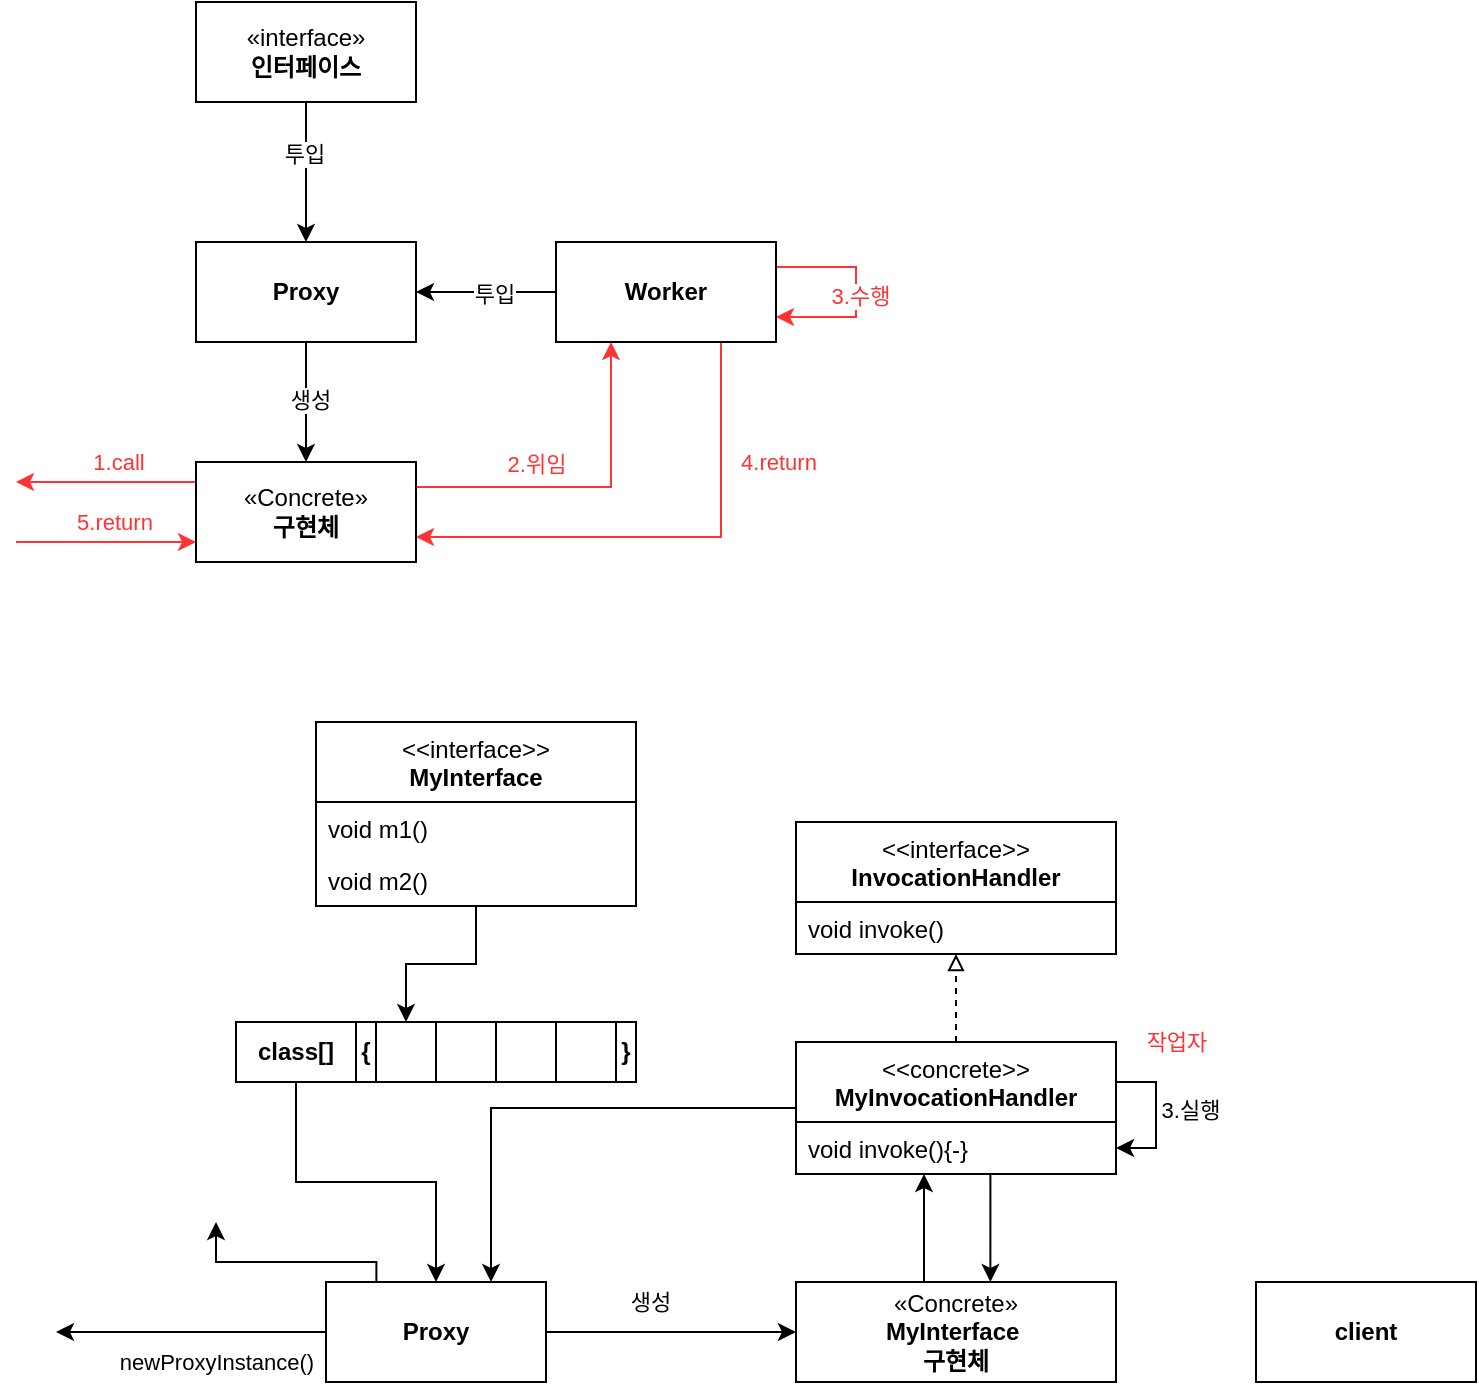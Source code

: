 <mxfile version="24.6.4" type="device">
  <diagram name="페이지-1" id="i7mIVDMwZY8ddmSB2-Eb">
    <mxGraphModel dx="1064" dy="810" grid="1" gridSize="10" guides="1" tooltips="1" connect="1" arrows="1" fold="1" page="1" pageScale="1" pageWidth="827" pageHeight="1169" math="0" shadow="0">
      <root>
        <mxCell id="0" />
        <mxCell id="1" parent="0" />
        <mxCell id="MpTgkQGHD9kvxme9Fb2c-7" value="" style="edgeStyle=orthogonalEdgeStyle;rounded=0;orthogonalLoop=1;jettySize=auto;html=1;" edge="1" parent="1" source="MpTgkQGHD9kvxme9Fb2c-1" target="MpTgkQGHD9kvxme9Fb2c-2">
          <mxGeometry relative="1" as="geometry" />
        </mxCell>
        <mxCell id="MpTgkQGHD9kvxme9Fb2c-11" value="투입" style="edgeLabel;html=1;align=center;verticalAlign=middle;resizable=0;points=[];" vertex="1" connectable="0" parent="MpTgkQGHD9kvxme9Fb2c-7">
          <mxGeometry x="-0.257" y="-1" relative="1" as="geometry">
            <mxPoint as="offset" />
          </mxGeometry>
        </mxCell>
        <mxCell id="MpTgkQGHD9kvxme9Fb2c-1" value="«interface»&lt;br&gt;&lt;b&gt;인터페이스&lt;/b&gt;" style="html=1;whiteSpace=wrap;" vertex="1" parent="1">
          <mxGeometry x="160" y="160" width="110" height="50" as="geometry" />
        </mxCell>
        <mxCell id="MpTgkQGHD9kvxme9Fb2c-8" value="" style="edgeStyle=orthogonalEdgeStyle;rounded=0;orthogonalLoop=1;jettySize=auto;html=1;" edge="1" parent="1" source="MpTgkQGHD9kvxme9Fb2c-2" target="MpTgkQGHD9kvxme9Fb2c-3">
          <mxGeometry relative="1" as="geometry" />
        </mxCell>
        <mxCell id="MpTgkQGHD9kvxme9Fb2c-9" value="생성" style="edgeLabel;html=1;align=center;verticalAlign=middle;resizable=0;points=[];" vertex="1" connectable="0" parent="MpTgkQGHD9kvxme9Fb2c-8">
          <mxGeometry x="-0.033" y="2" relative="1" as="geometry">
            <mxPoint as="offset" />
          </mxGeometry>
        </mxCell>
        <mxCell id="MpTgkQGHD9kvxme9Fb2c-2" value="Proxy" style="html=1;whiteSpace=wrap;fontStyle=1" vertex="1" parent="1">
          <mxGeometry x="160" y="280" width="110" height="50" as="geometry" />
        </mxCell>
        <mxCell id="MpTgkQGHD9kvxme9Fb2c-13" style="edgeStyle=orthogonalEdgeStyle;rounded=0;orthogonalLoop=1;jettySize=auto;html=1;entryX=0.25;entryY=1;entryDx=0;entryDy=0;exitX=1;exitY=0.25;exitDx=0;exitDy=0;strokeColor=#FF3333;" edge="1" parent="1" source="MpTgkQGHD9kvxme9Fb2c-3" target="MpTgkQGHD9kvxme9Fb2c-4">
          <mxGeometry relative="1" as="geometry" />
        </mxCell>
        <mxCell id="MpTgkQGHD9kvxme9Fb2c-18" value="2.위임" style="edgeLabel;html=1;align=center;verticalAlign=middle;resizable=0;points=[];fontColor=#FF3333;" vertex="1" connectable="0" parent="MpTgkQGHD9kvxme9Fb2c-13">
          <mxGeometry x="-0.471" y="5" relative="1" as="geometry">
            <mxPoint x="15" y="-7" as="offset" />
          </mxGeometry>
        </mxCell>
        <mxCell id="MpTgkQGHD9kvxme9Fb2c-19" style="edgeStyle=orthogonalEdgeStyle;rounded=0;orthogonalLoop=1;jettySize=auto;html=1;exitX=-0.002;exitY=0.199;exitDx=0;exitDy=0;exitPerimeter=0;strokeColor=#FF3333;" edge="1" parent="1" source="MpTgkQGHD9kvxme9Fb2c-3">
          <mxGeometry relative="1" as="geometry">
            <mxPoint x="70" y="400" as="targetPoint" />
            <Array as="points" />
          </mxGeometry>
        </mxCell>
        <mxCell id="MpTgkQGHD9kvxme9Fb2c-21" value="1.call" style="edgeLabel;html=1;align=center;verticalAlign=middle;resizable=0;points=[];fontColor=#FF3333;" vertex="1" connectable="0" parent="MpTgkQGHD9kvxme9Fb2c-19">
          <mxGeometry x="-0.126" relative="1" as="geometry">
            <mxPoint y="-10" as="offset" />
          </mxGeometry>
        </mxCell>
        <mxCell id="MpTgkQGHD9kvxme9Fb2c-3" value="«Concrete»&lt;br&gt;&lt;b&gt;구현체&lt;/b&gt;" style="html=1;whiteSpace=wrap;" vertex="1" parent="1">
          <mxGeometry x="160" y="390" width="110" height="50" as="geometry" />
        </mxCell>
        <mxCell id="MpTgkQGHD9kvxme9Fb2c-10" value="" style="edgeStyle=orthogonalEdgeStyle;rounded=0;orthogonalLoop=1;jettySize=auto;html=1;" edge="1" parent="1" source="MpTgkQGHD9kvxme9Fb2c-4" target="MpTgkQGHD9kvxme9Fb2c-2">
          <mxGeometry relative="1" as="geometry" />
        </mxCell>
        <mxCell id="MpTgkQGHD9kvxme9Fb2c-12" value="투입" style="edgeLabel;html=1;align=center;verticalAlign=middle;resizable=0;points=[];" vertex="1" connectable="0" parent="MpTgkQGHD9kvxme9Fb2c-10">
          <mxGeometry x="-0.114" y="1" relative="1" as="geometry">
            <mxPoint as="offset" />
          </mxGeometry>
        </mxCell>
        <mxCell id="MpTgkQGHD9kvxme9Fb2c-14" style="edgeStyle=orthogonalEdgeStyle;rounded=0;orthogonalLoop=1;jettySize=auto;html=1;entryX=1;entryY=0.75;entryDx=0;entryDy=0;exitX=0.75;exitY=1;exitDx=0;exitDy=0;strokeColor=#FF3333;" edge="1" parent="1" source="MpTgkQGHD9kvxme9Fb2c-4" target="MpTgkQGHD9kvxme9Fb2c-3">
          <mxGeometry relative="1" as="geometry" />
        </mxCell>
        <mxCell id="MpTgkQGHD9kvxme9Fb2c-17" value="4.return" style="edgeLabel;html=1;align=center;verticalAlign=middle;resizable=0;points=[];fontColor=#FF3333;" vertex="1" connectable="0" parent="MpTgkQGHD9kvxme9Fb2c-14">
          <mxGeometry x="-0.52" y="1" relative="1" as="geometry">
            <mxPoint x="27" as="offset" />
          </mxGeometry>
        </mxCell>
        <mxCell id="MpTgkQGHD9kvxme9Fb2c-15" style="edgeStyle=orthogonalEdgeStyle;rounded=0;orthogonalLoop=1;jettySize=auto;html=1;exitX=1;exitY=0.25;exitDx=0;exitDy=0;entryX=1;entryY=0.75;entryDx=0;entryDy=0;strokeColor=#FF3333;" edge="1" parent="1" source="MpTgkQGHD9kvxme9Fb2c-4" target="MpTgkQGHD9kvxme9Fb2c-4">
          <mxGeometry relative="1" as="geometry">
            <mxPoint x="560" y="390" as="targetPoint" />
            <Array as="points">
              <mxPoint x="490" y="293" />
              <mxPoint x="490" y="318" />
            </Array>
          </mxGeometry>
        </mxCell>
        <mxCell id="MpTgkQGHD9kvxme9Fb2c-16" value="3.수행" style="edgeLabel;html=1;align=center;verticalAlign=middle;resizable=0;points=[];fontColor=#FF3333;" vertex="1" connectable="0" parent="MpTgkQGHD9kvxme9Fb2c-15">
          <mxGeometry x="0.038" y="2" relative="1" as="geometry">
            <mxPoint as="offset" />
          </mxGeometry>
        </mxCell>
        <mxCell id="MpTgkQGHD9kvxme9Fb2c-4" value="Worker" style="html=1;whiteSpace=wrap;fontStyle=1" vertex="1" parent="1">
          <mxGeometry x="340" y="280" width="110" height="50" as="geometry" />
        </mxCell>
        <mxCell id="MpTgkQGHD9kvxme9Fb2c-20" style="edgeStyle=orthogonalEdgeStyle;rounded=0;orthogonalLoop=1;jettySize=auto;html=1;strokeColor=#FF3333;" edge="1" parent="1">
          <mxGeometry relative="1" as="geometry">
            <mxPoint x="160" y="430" as="targetPoint" />
            <mxPoint x="70" y="430" as="sourcePoint" />
            <Array as="points">
              <mxPoint x="160" y="430" />
            </Array>
          </mxGeometry>
        </mxCell>
        <mxCell id="MpTgkQGHD9kvxme9Fb2c-22" value="5.return" style="edgeLabel;html=1;align=center;verticalAlign=middle;resizable=0;points=[];fontColor=#FF3333;" vertex="1" connectable="0" parent="MpTgkQGHD9kvxme9Fb2c-20">
          <mxGeometry x="0.094" y="-1" relative="1" as="geometry">
            <mxPoint y="-11" as="offset" />
          </mxGeometry>
        </mxCell>
        <mxCell id="MpTgkQGHD9kvxme9Fb2c-41" style="edgeStyle=orthogonalEdgeStyle;rounded=0;orthogonalLoop=1;jettySize=auto;html=1;entryX=0.5;entryY=0;entryDx=0;entryDy=0;" edge="1" parent="1" source="MpTgkQGHD9kvxme9Fb2c-25" target="MpTgkQGHD9kvxme9Fb2c-32">
          <mxGeometry relative="1" as="geometry" />
        </mxCell>
        <mxCell id="MpTgkQGHD9kvxme9Fb2c-25" value="&lt;div&gt;&lt;span style=&quot;font-weight: normal;&quot;&gt;&amp;lt;&amp;lt;interface&amp;gt;&amp;gt;&lt;/span&gt;&lt;/div&gt;MyInterface" style="swimlane;fontStyle=1;align=center;verticalAlign=top;childLayout=stackLayout;horizontal=1;startSize=40;horizontalStack=0;resizeParent=1;resizeParentMax=0;resizeLast=0;collapsible=1;marginBottom=0;whiteSpace=wrap;html=1;" vertex="1" parent="1">
          <mxGeometry x="220" y="520" width="160" height="92" as="geometry" />
        </mxCell>
        <mxCell id="MpTgkQGHD9kvxme9Fb2c-49" value="void m1()" style="text;strokeColor=none;fillColor=none;align=left;verticalAlign=top;spacingLeft=4;spacingRight=4;overflow=hidden;rotatable=0;points=[[0,0.5],[1,0.5]];portConstraint=eastwest;whiteSpace=wrap;html=1;" vertex="1" parent="MpTgkQGHD9kvxme9Fb2c-25">
          <mxGeometry y="40" width="160" height="26" as="geometry" />
        </mxCell>
        <mxCell id="MpTgkQGHD9kvxme9Fb2c-26" value="void m2()" style="text;strokeColor=none;fillColor=none;align=left;verticalAlign=top;spacingLeft=4;spacingRight=4;overflow=hidden;rotatable=0;points=[[0,0.5],[1,0.5]];portConstraint=eastwest;whiteSpace=wrap;html=1;" vertex="1" parent="MpTgkQGHD9kvxme9Fb2c-25">
          <mxGeometry y="66" width="160" height="26" as="geometry" />
        </mxCell>
        <mxCell id="MpTgkQGHD9kvxme9Fb2c-44" style="edgeStyle=orthogonalEdgeStyle;rounded=0;orthogonalLoop=1;jettySize=auto;html=1;entryX=0.5;entryY=0;entryDx=0;entryDy=0;" edge="1" parent="1" source="MpTgkQGHD9kvxme9Fb2c-29" target="MpTgkQGHD9kvxme9Fb2c-43">
          <mxGeometry relative="1" as="geometry" />
        </mxCell>
        <mxCell id="MpTgkQGHD9kvxme9Fb2c-29" value="class[]" style="html=1;whiteSpace=wrap;fontStyle=1" vertex="1" parent="1">
          <mxGeometry x="180" y="670" width="60" height="30" as="geometry" />
        </mxCell>
        <mxCell id="MpTgkQGHD9kvxme9Fb2c-30" value="{" style="html=1;whiteSpace=wrap;fontStyle=1" vertex="1" parent="1">
          <mxGeometry x="240" y="670" width="10" height="30" as="geometry" />
        </mxCell>
        <mxCell id="MpTgkQGHD9kvxme9Fb2c-31" value="}" style="html=1;whiteSpace=wrap;fontStyle=1" vertex="1" parent="1">
          <mxGeometry x="370" y="670" width="10" height="30" as="geometry" />
        </mxCell>
        <mxCell id="MpTgkQGHD9kvxme9Fb2c-32" value="" style="html=1;whiteSpace=wrap;fontStyle=1" vertex="1" parent="1">
          <mxGeometry x="250" y="670" width="30" height="30" as="geometry" />
        </mxCell>
        <mxCell id="MpTgkQGHD9kvxme9Fb2c-33" value="" style="html=1;whiteSpace=wrap;fontStyle=1" vertex="1" parent="1">
          <mxGeometry x="280" y="670" width="30" height="30" as="geometry" />
        </mxCell>
        <mxCell id="MpTgkQGHD9kvxme9Fb2c-34" value="" style="html=1;whiteSpace=wrap;fontStyle=1" vertex="1" parent="1">
          <mxGeometry x="310" y="670" width="30" height="30" as="geometry" />
        </mxCell>
        <mxCell id="MpTgkQGHD9kvxme9Fb2c-35" value="" style="html=1;whiteSpace=wrap;fontStyle=1" vertex="1" parent="1">
          <mxGeometry x="340" y="670" width="30" height="30" as="geometry" />
        </mxCell>
        <mxCell id="MpTgkQGHD9kvxme9Fb2c-36" value="&lt;div&gt;&lt;span style=&quot;font-weight: normal;&quot;&gt;&amp;lt;&amp;lt;interface&amp;gt;&amp;gt;&lt;/span&gt;&lt;/div&gt;InvocationHandler" style="swimlane;fontStyle=1;align=center;verticalAlign=top;childLayout=stackLayout;horizontal=1;startSize=40;horizontalStack=0;resizeParent=1;resizeParentMax=0;resizeLast=0;collapsible=1;marginBottom=0;whiteSpace=wrap;html=1;" vertex="1" parent="1">
          <mxGeometry x="460" y="570" width="160" height="66" as="geometry" />
        </mxCell>
        <mxCell id="MpTgkQGHD9kvxme9Fb2c-37" value="void invoke()" style="text;strokeColor=none;fillColor=none;align=left;verticalAlign=top;spacingLeft=4;spacingRight=4;overflow=hidden;rotatable=0;points=[[0,0.5],[1,0.5]];portConstraint=eastwest;whiteSpace=wrap;html=1;" vertex="1" parent="MpTgkQGHD9kvxme9Fb2c-36">
          <mxGeometry y="40" width="160" height="26" as="geometry" />
        </mxCell>
        <mxCell id="MpTgkQGHD9kvxme9Fb2c-40" style="edgeStyle=orthogonalEdgeStyle;rounded=0;orthogonalLoop=1;jettySize=auto;html=1;dashed=1;endArrow=block;endFill=0;" edge="1" parent="1" source="MpTgkQGHD9kvxme9Fb2c-38" target="MpTgkQGHD9kvxme9Fb2c-36">
          <mxGeometry relative="1" as="geometry" />
        </mxCell>
        <mxCell id="MpTgkQGHD9kvxme9Fb2c-45" style="edgeStyle=orthogonalEdgeStyle;rounded=0;orthogonalLoop=1;jettySize=auto;html=1;entryX=0.75;entryY=0;entryDx=0;entryDy=0;" edge="1" parent="1" source="MpTgkQGHD9kvxme9Fb2c-38" target="MpTgkQGHD9kvxme9Fb2c-43">
          <mxGeometry relative="1" as="geometry" />
        </mxCell>
        <mxCell id="MpTgkQGHD9kvxme9Fb2c-58" style="edgeStyle=orthogonalEdgeStyle;rounded=0;orthogonalLoop=1;jettySize=auto;html=1;" edge="1" parent="1" target="MpTgkQGHD9kvxme9Fb2c-39">
          <mxGeometry relative="1" as="geometry">
            <mxPoint x="670" y="700" as="targetPoint" />
            <mxPoint x="620" y="700.0" as="sourcePoint" />
            <Array as="points">
              <mxPoint x="640" y="700" />
              <mxPoint x="640" y="733" />
            </Array>
          </mxGeometry>
        </mxCell>
        <mxCell id="MpTgkQGHD9kvxme9Fb2c-59" value="3.실행" style="edgeLabel;html=1;align=center;verticalAlign=middle;resizable=0;points=[];" vertex="1" connectable="0" parent="MpTgkQGHD9kvxme9Fb2c-58">
          <mxGeometry x="-0.063" y="1" relative="1" as="geometry">
            <mxPoint x="16" as="offset" />
          </mxGeometry>
        </mxCell>
        <mxCell id="MpTgkQGHD9kvxme9Fb2c-38" value="&lt;div&gt;&lt;span style=&quot;font-weight: normal;&quot;&gt;&amp;lt;&amp;lt;concrete&amp;gt;&amp;gt;&lt;/span&gt;&lt;/div&gt;MyInvocationHandler" style="swimlane;fontStyle=1;align=center;verticalAlign=top;childLayout=stackLayout;horizontal=1;startSize=40;horizontalStack=0;resizeParent=1;resizeParentMax=0;resizeLast=0;collapsible=1;marginBottom=0;whiteSpace=wrap;html=1;" vertex="1" parent="1">
          <mxGeometry x="460" y="680" width="160" height="66" as="geometry" />
        </mxCell>
        <mxCell id="MpTgkQGHD9kvxme9Fb2c-39" value="void invoke(){-}" style="text;strokeColor=none;fillColor=none;align=left;verticalAlign=top;spacingLeft=4;spacingRight=4;overflow=hidden;rotatable=0;points=[[0,0.5],[1,0.5]];portConstraint=eastwest;whiteSpace=wrap;html=1;" vertex="1" parent="MpTgkQGHD9kvxme9Fb2c-38">
          <mxGeometry y="40" width="160" height="26" as="geometry" />
        </mxCell>
        <mxCell id="MpTgkQGHD9kvxme9Fb2c-42" value="작업자" style="edgeLabel;html=1;align=center;verticalAlign=middle;resizable=0;points=[];fontColor=#FF3333;" vertex="1" connectable="0" parent="1">
          <mxGeometry x="649.999" y="680.0" as="geometry" />
        </mxCell>
        <mxCell id="MpTgkQGHD9kvxme9Fb2c-48" style="edgeStyle=orthogonalEdgeStyle;rounded=0;orthogonalLoop=1;jettySize=auto;html=1;entryX=0;entryY=0.5;entryDx=0;entryDy=0;" edge="1" parent="1" source="MpTgkQGHD9kvxme9Fb2c-43" target="MpTgkQGHD9kvxme9Fb2c-47">
          <mxGeometry relative="1" as="geometry" />
        </mxCell>
        <mxCell id="MpTgkQGHD9kvxme9Fb2c-50" value="생성" style="edgeLabel;html=1;align=center;verticalAlign=middle;resizable=0;points=[];" vertex="1" connectable="0" parent="MpTgkQGHD9kvxme9Fb2c-48">
          <mxGeometry x="-0.141" y="1" relative="1" as="geometry">
            <mxPoint x="-2" y="-14" as="offset" />
          </mxGeometry>
        </mxCell>
        <mxCell id="MpTgkQGHD9kvxme9Fb2c-51" style="edgeStyle=orthogonalEdgeStyle;rounded=0;orthogonalLoop=1;jettySize=auto;html=1;" edge="1" parent="1" source="MpTgkQGHD9kvxme9Fb2c-43">
          <mxGeometry relative="1" as="geometry">
            <mxPoint x="90" y="825" as="targetPoint" />
          </mxGeometry>
        </mxCell>
        <mxCell id="MpTgkQGHD9kvxme9Fb2c-52" value="newProxyInstance()" style="edgeLabel;html=1;align=center;verticalAlign=middle;resizable=0;points=[];" vertex="1" connectable="0" parent="MpTgkQGHD9kvxme9Fb2c-51">
          <mxGeometry x="-0.313" y="1" relative="1" as="geometry">
            <mxPoint x="-9" y="14" as="offset" />
          </mxGeometry>
        </mxCell>
        <mxCell id="MpTgkQGHD9kvxme9Fb2c-56" style="edgeStyle=orthogonalEdgeStyle;rounded=0;orthogonalLoop=1;jettySize=auto;html=1;exitX=0.229;exitY=-0.001;exitDx=0;exitDy=0;exitPerimeter=0;" edge="1" parent="1" source="MpTgkQGHD9kvxme9Fb2c-43">
          <mxGeometry relative="1" as="geometry">
            <mxPoint x="170" y="770" as="targetPoint" />
            <Array as="points">
              <mxPoint x="250" y="790" />
              <mxPoint x="170" y="790" />
            </Array>
          </mxGeometry>
        </mxCell>
        <mxCell id="MpTgkQGHD9kvxme9Fb2c-43" value="Proxy" style="html=1;whiteSpace=wrap;fontStyle=1" vertex="1" parent="1">
          <mxGeometry x="225" y="800" width="110" height="50" as="geometry" />
        </mxCell>
        <mxCell id="MpTgkQGHD9kvxme9Fb2c-53" style="edgeStyle=orthogonalEdgeStyle;rounded=0;orthogonalLoop=1;jettySize=auto;html=1;" edge="1" parent="1">
          <mxGeometry relative="1" as="geometry">
            <mxPoint x="524" y="800" as="sourcePoint" />
            <mxPoint x="524" y="746" as="targetPoint" />
          </mxGeometry>
        </mxCell>
        <mxCell id="MpTgkQGHD9kvxme9Fb2c-57" value="" style="edgeStyle=orthogonalEdgeStyle;rounded=0;orthogonalLoop=1;jettySize=auto;html=1;entryX=0.751;entryY=0.988;entryDx=0;entryDy=0;entryPerimeter=0;startArrow=classic;startFill=1;endArrow=none;endFill=0;" edge="1" parent="1">
          <mxGeometry relative="1" as="geometry">
            <mxPoint x="557.194" y="800" as="sourcePoint" />
            <mxPoint x="557.16" y="745.688" as="targetPoint" />
            <Array as="points">
              <mxPoint x="557" y="748" />
            </Array>
          </mxGeometry>
        </mxCell>
        <mxCell id="MpTgkQGHD9kvxme9Fb2c-47" value="«Concrete»&lt;br&gt;&lt;span style=&quot;font-weight: 700;&quot;&gt;MyInterface&amp;nbsp;&lt;/span&gt;&lt;div&gt;&lt;b&gt;구현체&lt;/b&gt;&lt;/div&gt;" style="html=1;whiteSpace=wrap;" vertex="1" parent="1">
          <mxGeometry x="460" y="800" width="160" height="50" as="geometry" />
        </mxCell>
        <mxCell id="MpTgkQGHD9kvxme9Fb2c-55" value="client" style="html=1;whiteSpace=wrap;fontStyle=1" vertex="1" parent="1">
          <mxGeometry x="690" y="800" width="110" height="50" as="geometry" />
        </mxCell>
      </root>
    </mxGraphModel>
  </diagram>
</mxfile>

